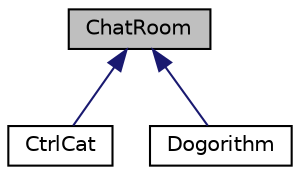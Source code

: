 digraph "ChatRoom"
{
 // LATEX_PDF_SIZE
  edge [fontname="Helvetica",fontsize="10",labelfontname="Helvetica",labelfontsize="10"];
  node [fontname="Helvetica",fontsize="10",shape=record];
  Node1 [label="ChatRoom",height=0.2,width=0.4,color="black", fillcolor="grey75", style="filled", fontcolor="black",tooltip=" "];
  Node1 -> Node2 [dir="back",color="midnightblue",fontsize="10",style="solid"];
  Node2 [label="CtrlCat",height=0.2,width=0.4,color="black", fillcolor="white", style="filled",URL="$classCtrlCat.html",tooltip=" "];
  Node1 -> Node3 [dir="back",color="midnightblue",fontsize="10",style="solid"];
  Node3 [label="Dogorithm",height=0.2,width=0.4,color="black", fillcolor="white", style="filled",URL="$classDogorithm.html",tooltip=" "];
}
